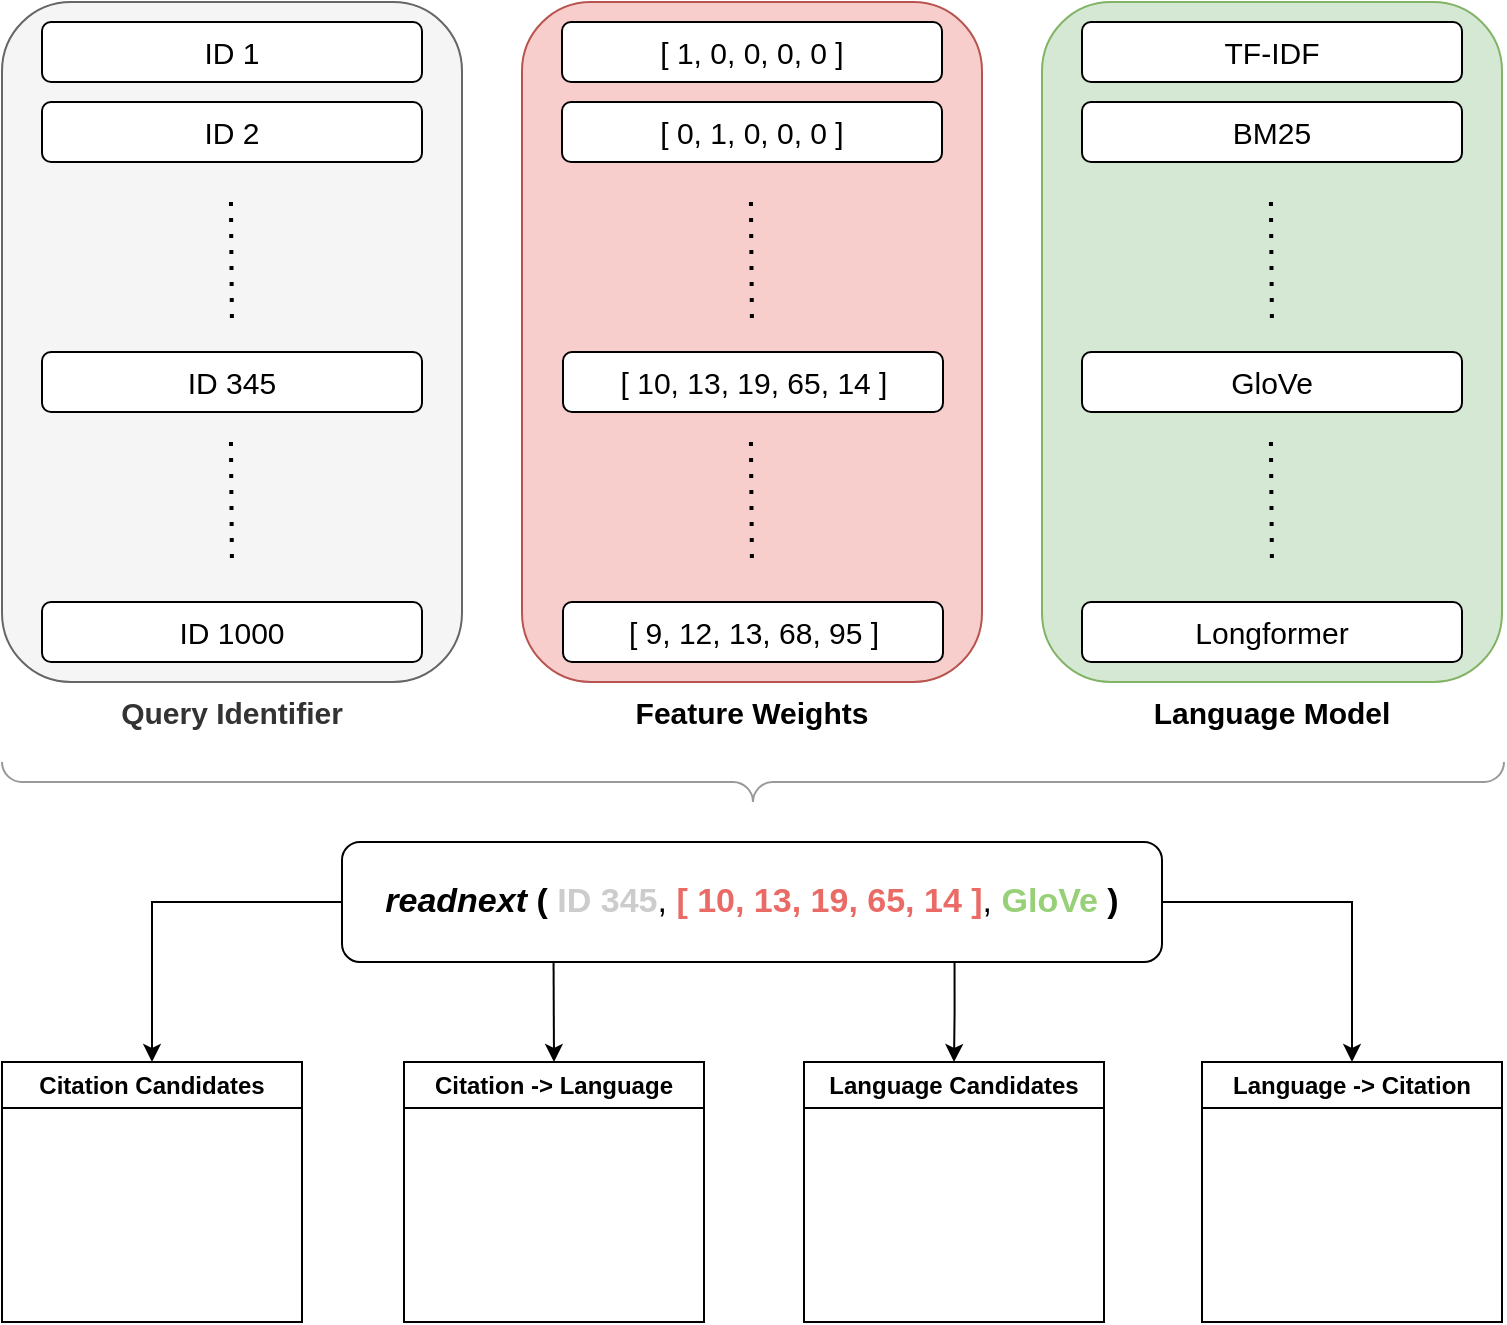 <mxfile version="21.6.8" type="device">
  <diagram name="Page-1" id="X1D6vfNoZL0sty7P9rpt">
    <mxGraphModel dx="1026" dy="743" grid="1" gridSize="10" guides="1" tooltips="1" connect="1" arrows="1" fold="1" page="1" pageScale="1" pageWidth="827" pageHeight="1169" math="0" shadow="0">
      <root>
        <mxCell id="0" />
        <mxCell id="1" parent="0" />
        <mxCell id="mG-GFkzSUVM_mQEE8TTe-1" value="&lt;b style=&quot;font-size: 15px;&quot;&gt;Query Identifier&lt;/b&gt;" style="rounded=1;whiteSpace=wrap;html=1;fillColor=#f5f5f5;fontColor=#333333;strokeColor=#666666;labelPosition=center;verticalLabelPosition=bottom;align=center;verticalAlign=top;fontSize=15;" parent="1" vertex="1">
          <mxGeometry x="39" y="20" width="230" height="340" as="geometry" />
        </mxCell>
        <mxCell id="mG-GFkzSUVM_mQEE8TTe-2" value="&lt;font style=&quot;font-size: 15px;&quot;&gt;ID 1&lt;/font&gt;" style="rounded=1;whiteSpace=wrap;html=1;" parent="1" vertex="1">
          <mxGeometry x="59" y="30" width="190" height="30" as="geometry" />
        </mxCell>
        <mxCell id="mG-GFkzSUVM_mQEE8TTe-3" value="&lt;font style=&quot;font-size: 15px;&quot;&gt;ID 2&lt;/font&gt;" style="rounded=1;whiteSpace=wrap;html=1;" parent="1" vertex="1">
          <mxGeometry x="59" y="70" width="190" height="30" as="geometry" />
        </mxCell>
        <mxCell id="mG-GFkzSUVM_mQEE8TTe-4" value="&lt;font style=&quot;font-size: 15px;&quot;&gt;ID 1000&lt;/font&gt;" style="rounded=1;whiteSpace=wrap;html=1;" parent="1" vertex="1">
          <mxGeometry x="59" y="320" width="190" height="30" as="geometry" />
        </mxCell>
        <mxCell id="mG-GFkzSUVM_mQEE8TTe-5" value="" style="endArrow=none;dashed=1;html=1;dashPattern=1 3;strokeWidth=2;rounded=0;" parent="1" edge="1">
          <mxGeometry width="50" height="50" relative="1" as="geometry">
            <mxPoint x="153.47" y="120" as="sourcePoint" />
            <mxPoint x="153.97" y="180" as="targetPoint" />
          </mxGeometry>
        </mxCell>
        <mxCell id="mG-GFkzSUVM_mQEE8TTe-6" value="&lt;font style=&quot;font-size: 15px;&quot;&gt;ID 345&lt;/font&gt;" style="rounded=1;whiteSpace=wrap;html=1;" parent="1" vertex="1">
          <mxGeometry x="59" y="195" width="190" height="30" as="geometry" />
        </mxCell>
        <mxCell id="mG-GFkzSUVM_mQEE8TTe-9" value="&lt;b style=&quot;font-size: 15px;&quot;&gt;Feature Weights&lt;/b&gt;" style="rounded=1;whiteSpace=wrap;html=1;fillColor=#f8cecc;strokeColor=#b85450;labelPosition=center;verticalLabelPosition=bottom;align=center;verticalAlign=top;fontSize=15;" parent="1" vertex="1">
          <mxGeometry x="299" y="20" width="230" height="340" as="geometry" />
        </mxCell>
        <mxCell id="mG-GFkzSUVM_mQEE8TTe-10" value="&lt;span style=&quot;font-size: 15px;&quot;&gt;[ 1, 0, 0, 0, 0 ]&lt;/span&gt;" style="rounded=1;whiteSpace=wrap;html=1;" parent="1" vertex="1">
          <mxGeometry x="319" y="30" width="190" height="30" as="geometry" />
        </mxCell>
        <mxCell id="mG-GFkzSUVM_mQEE8TTe-11" value="&lt;font style=&quot;font-size: 15px;&quot;&gt;[ 0, 1, 0, 0, 0 ]&lt;/font&gt;" style="rounded=1;whiteSpace=wrap;html=1;" parent="1" vertex="1">
          <mxGeometry x="319" y="70" width="190" height="30" as="geometry" />
        </mxCell>
        <mxCell id="mG-GFkzSUVM_mQEE8TTe-12" value="&lt;font style=&quot;font-size: 15px;&quot;&gt;[ 9, 12, 13, 68, 95 ]&lt;/font&gt;" style="rounded=1;whiteSpace=wrap;html=1;" parent="1" vertex="1">
          <mxGeometry x="319.5" y="320" width="190" height="30" as="geometry" />
        </mxCell>
        <mxCell id="mG-GFkzSUVM_mQEE8TTe-14" value="&lt;font style=&quot;font-size: 15px;&quot;&gt;[ 10, 13, 19, 65, 14 ]&lt;/font&gt;" style="rounded=1;whiteSpace=wrap;html=1;" parent="1" vertex="1">
          <mxGeometry x="319.5" y="195" width="190" height="30" as="geometry" />
        </mxCell>
        <mxCell id="mG-GFkzSUVM_mQEE8TTe-16" value="&lt;b style=&quot;font-size: 15px;&quot;&gt;Language Model&lt;/b&gt;" style="rounded=1;whiteSpace=wrap;html=1;fillColor=#d5e8d4;strokeColor=#82b366;labelPosition=center;verticalLabelPosition=bottom;align=center;verticalAlign=top;fontSize=15;" parent="1" vertex="1">
          <mxGeometry x="559" y="20" width="230" height="340" as="geometry" />
        </mxCell>
        <mxCell id="mG-GFkzSUVM_mQEE8TTe-17" value="&lt;span style=&quot;font-size: 15px;&quot;&gt;TF-IDF&lt;/span&gt;" style="rounded=1;whiteSpace=wrap;html=1;" parent="1" vertex="1">
          <mxGeometry x="579" y="30" width="190" height="30" as="geometry" />
        </mxCell>
        <mxCell id="mG-GFkzSUVM_mQEE8TTe-18" value="&lt;span style=&quot;font-size: 15px;&quot;&gt;BM25&lt;/span&gt;" style="rounded=1;whiteSpace=wrap;html=1;" parent="1" vertex="1">
          <mxGeometry x="579" y="70" width="190" height="30" as="geometry" />
        </mxCell>
        <mxCell id="mG-GFkzSUVM_mQEE8TTe-19" value="&lt;span style=&quot;font-size: 15px;&quot;&gt;Longformer&lt;/span&gt;" style="rounded=1;whiteSpace=wrap;html=1;" parent="1" vertex="1">
          <mxGeometry x="579" y="320" width="190" height="30" as="geometry" />
        </mxCell>
        <mxCell id="mG-GFkzSUVM_mQEE8TTe-21" value="&lt;span style=&quot;font-size: 15px;&quot;&gt;GloVe&lt;/span&gt;" style="rounded=1;whiteSpace=wrap;html=1;" parent="1" vertex="1">
          <mxGeometry x="579" y="195" width="190" height="30" as="geometry" />
        </mxCell>
        <mxCell id="mG-GFkzSUVM_mQEE8TTe-31" style="edgeStyle=orthogonalEdgeStyle;rounded=0;orthogonalLoop=1;jettySize=auto;html=1;entryX=0.5;entryY=0;entryDx=0;entryDy=0;" parent="1" source="mG-GFkzSUVM_mQEE8TTe-23" target="mG-GFkzSUVM_mQEE8TTe-25" edge="1">
          <mxGeometry relative="1" as="geometry" />
        </mxCell>
        <mxCell id="mG-GFkzSUVM_mQEE8TTe-32" style="edgeStyle=orthogonalEdgeStyle;rounded=0;orthogonalLoop=1;jettySize=auto;html=1;entryX=0.5;entryY=0;entryDx=0;entryDy=0;exitX=0.258;exitY=1.004;exitDx=0;exitDy=0;exitPerimeter=0;" parent="1" source="mG-GFkzSUVM_mQEE8TTe-23" target="mG-GFkzSUVM_mQEE8TTe-24" edge="1">
          <mxGeometry relative="1" as="geometry">
            <Array as="points">
              <mxPoint x="315" y="500" />
            </Array>
          </mxGeometry>
        </mxCell>
        <mxCell id="mG-GFkzSUVM_mQEE8TTe-33" style="edgeStyle=orthogonalEdgeStyle;rounded=0;orthogonalLoop=1;jettySize=auto;html=1;entryX=0.5;entryY=0;entryDx=0;entryDy=0;exitX=0.747;exitY=1.001;exitDx=0;exitDy=0;exitPerimeter=0;" parent="1" source="mG-GFkzSUVM_mQEE8TTe-23" target="mG-GFkzSUVM_mQEE8TTe-26" edge="1">
          <mxGeometry relative="1" as="geometry" />
        </mxCell>
        <mxCell id="mG-GFkzSUVM_mQEE8TTe-34" style="edgeStyle=orthogonalEdgeStyle;rounded=0;orthogonalLoop=1;jettySize=auto;html=1;entryX=0.5;entryY=0;entryDx=0;entryDy=0;" parent="1" source="mG-GFkzSUVM_mQEE8TTe-23" target="mG-GFkzSUVM_mQEE8TTe-27" edge="1">
          <mxGeometry relative="1" as="geometry" />
        </mxCell>
        <mxCell id="mG-GFkzSUVM_mQEE8TTe-23" value="&lt;font style=&quot;font-size: 17px;&quot;&gt;&lt;b&gt;&lt;i&gt;readnext&amp;nbsp;&lt;/i&gt;(&lt;/b&gt; &lt;b style=&quot;background-color: rgb(255, 255, 255);&quot;&gt;&lt;font style=&quot;font-size: 17px;&quot; color=&quot;#cccccc&quot;&gt;ID 345&lt;/font&gt;&lt;/b&gt;,&amp;nbsp;&lt;b style=&quot;background-color: rgb(255, 255, 255);&quot;&gt;&lt;font style=&quot;font-size: 17px;&quot; color=&quot;#ea6b66&quot;&gt;[ 10, 13, 19, 65, 14 ]&lt;/font&gt;&lt;/b&gt;, &lt;font style=&quot;font-size: 17px;&quot; color=&quot;#97d077&quot;&gt;&lt;b&gt;GloVe&lt;/b&gt;&lt;/font&gt; &lt;b&gt;)&lt;/b&gt;&lt;/font&gt;" style="rounded=1;whiteSpace=wrap;html=1;" parent="1" vertex="1">
          <mxGeometry x="209" y="440" width="410" height="60" as="geometry" />
        </mxCell>
        <mxCell id="mG-GFkzSUVM_mQEE8TTe-24" value="Citation -&amp;gt; Language" style="swimlane;whiteSpace=wrap;html=1;" parent="1" vertex="1">
          <mxGeometry x="240" y="550" width="150" height="130" as="geometry" />
        </mxCell>
        <mxCell id="mG-GFkzSUVM_mQEE8TTe-25" value="Citation Candidates" style="swimlane;whiteSpace=wrap;html=1;" parent="1" vertex="1">
          <mxGeometry x="39" y="550" width="150" height="130" as="geometry" />
        </mxCell>
        <mxCell id="mG-GFkzSUVM_mQEE8TTe-26" value="Language Candidates" style="swimlane;whiteSpace=wrap;html=1;" parent="1" vertex="1">
          <mxGeometry x="440" y="550" width="150" height="130" as="geometry" />
        </mxCell>
        <mxCell id="mG-GFkzSUVM_mQEE8TTe-27" value="Language -&amp;gt; Citation" style="swimlane;whiteSpace=wrap;html=1;" parent="1" vertex="1">
          <mxGeometry x="639" y="550" width="150" height="130" as="geometry" />
        </mxCell>
        <mxCell id="mG-GFkzSUVM_mQEE8TTe-35" value="" style="verticalLabelPosition=bottom;shadow=0;dashed=0;align=center;html=1;verticalAlign=top;strokeWidth=1;shape=mxgraph.mockup.markup.curlyBrace;whiteSpace=wrap;strokeColor=#999999;direction=west;" parent="1" vertex="1">
          <mxGeometry x="39" y="400" width="751" height="20" as="geometry" />
        </mxCell>
        <mxCell id="mG-GFkzSUVM_mQEE8TTe-37" value="" style="endArrow=none;dashed=1;html=1;dashPattern=1 3;strokeWidth=2;rounded=0;" parent="1" edge="1">
          <mxGeometry width="50" height="50" relative="1" as="geometry">
            <mxPoint x="153.47" y="240" as="sourcePoint" />
            <mxPoint x="153.97" y="300" as="targetPoint" />
          </mxGeometry>
        </mxCell>
        <mxCell id="mG-GFkzSUVM_mQEE8TTe-38" style="edgeStyle=orthogonalEdgeStyle;rounded=0;orthogonalLoop=1;jettySize=auto;html=1;exitX=0.5;exitY=1;exitDx=0;exitDy=0;" parent="1" source="mG-GFkzSUVM_mQEE8TTe-16" target="mG-GFkzSUVM_mQEE8TTe-16" edge="1">
          <mxGeometry relative="1" as="geometry" />
        </mxCell>
        <mxCell id="mG-GFkzSUVM_mQEE8TTe-39" value="" style="endArrow=none;dashed=1;html=1;dashPattern=1 3;strokeWidth=2;rounded=0;" parent="1" edge="1">
          <mxGeometry width="50" height="50" relative="1" as="geometry">
            <mxPoint x="413.47" y="120" as="sourcePoint" />
            <mxPoint x="413.97" y="180" as="targetPoint" />
          </mxGeometry>
        </mxCell>
        <mxCell id="mG-GFkzSUVM_mQEE8TTe-40" value="" style="endArrow=none;dashed=1;html=1;dashPattern=1 3;strokeWidth=2;rounded=0;" parent="1" edge="1">
          <mxGeometry width="50" height="50" relative="1" as="geometry">
            <mxPoint x="413.47" y="240" as="sourcePoint" />
            <mxPoint x="413.97" y="300" as="targetPoint" />
          </mxGeometry>
        </mxCell>
        <mxCell id="mG-GFkzSUVM_mQEE8TTe-41" value="" style="endArrow=none;dashed=1;html=1;dashPattern=1 3;strokeWidth=2;rounded=0;" parent="1" edge="1">
          <mxGeometry width="50" height="50" relative="1" as="geometry">
            <mxPoint x="673.47" y="120" as="sourcePoint" />
            <mxPoint x="673.97" y="180" as="targetPoint" />
          </mxGeometry>
        </mxCell>
        <mxCell id="mG-GFkzSUVM_mQEE8TTe-42" value="" style="endArrow=none;dashed=1;html=1;dashPattern=1 3;strokeWidth=2;rounded=0;" parent="1" edge="1">
          <mxGeometry width="50" height="50" relative="1" as="geometry">
            <mxPoint x="673.47" y="240" as="sourcePoint" />
            <mxPoint x="673.97" y="300" as="targetPoint" />
          </mxGeometry>
        </mxCell>
      </root>
    </mxGraphModel>
  </diagram>
</mxfile>
